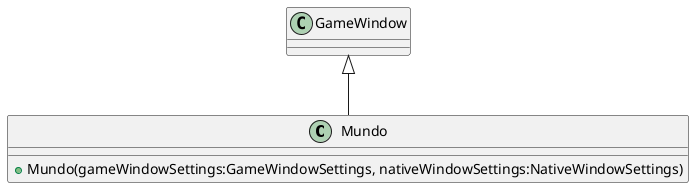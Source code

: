 @startuml name
class Mundo {
    + Mundo(gameWindowSettings:GameWindowSettings, nativeWindowSettings:NativeWindowSettings)
}
GameWindow <|-- Mundo
@enduml
